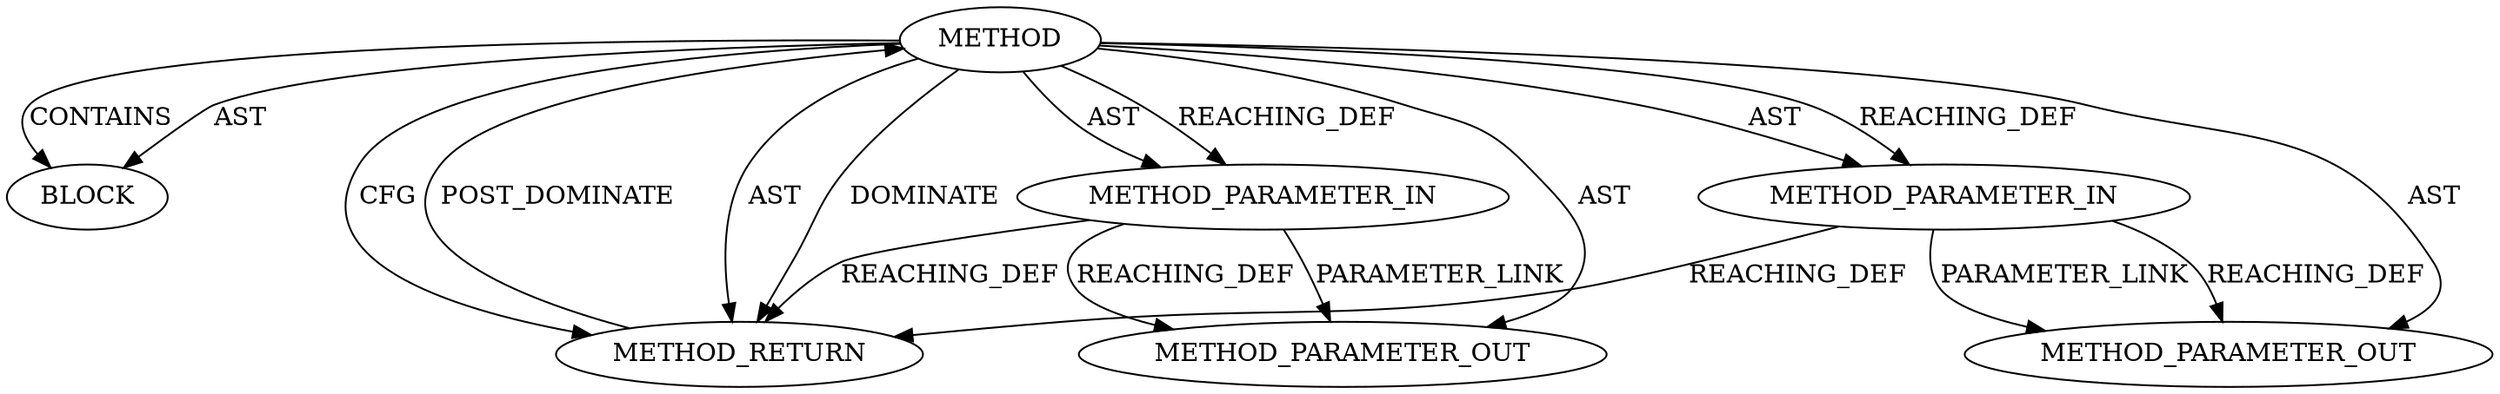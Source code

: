 digraph {
  19373 [label=BLOCK ORDER=1 ARGUMENT_INDEX=1 CODE="<empty>" TYPE_FULL_NAME="ANY"]
  19374 [label=METHOD_RETURN ORDER=2 CODE="RET" TYPE_FULL_NAME="ANY" EVALUATION_STRATEGY="BY_VALUE"]
  21767 [label=METHOD_PARAMETER_OUT ORDER=1 CODE="p1" IS_VARIADIC=false TYPE_FULL_NAME="ANY" EVALUATION_STRATEGY="BY_VALUE" INDEX=1 NAME="p1"]
  19371 [label=METHOD_PARAMETER_IN ORDER=1 CODE="p1" IS_VARIADIC=false TYPE_FULL_NAME="ANY" EVALUATION_STRATEGY="BY_VALUE" INDEX=1 NAME="p1"]
  19372 [label=METHOD_PARAMETER_IN ORDER=2 CODE="p2" IS_VARIADIC=false TYPE_FULL_NAME="ANY" EVALUATION_STRATEGY="BY_VALUE" INDEX=2 NAME="p2"]
  21768 [label=METHOD_PARAMETER_OUT ORDER=2 CODE="p2" IS_VARIADIC=false TYPE_FULL_NAME="ANY" EVALUATION_STRATEGY="BY_VALUE" INDEX=2 NAME="p2"]
  19370 [label=METHOD AST_PARENT_TYPE="NAMESPACE_BLOCK" AST_PARENT_FULL_NAME="<global>" ORDER=0 CODE="<empty>" FULL_NAME="<operator>.logicalAnd" IS_EXTERNAL=true FILENAME="<empty>" SIGNATURE="" NAME="<operator>.logicalAnd"]
  19371 -> 19374 [label=REACHING_DEF VARIABLE="p1"]
  19370 -> 19371 [label=AST ]
  19370 -> 19373 [label=CONTAINS ]
  19371 -> 21767 [label=PARAMETER_LINK ]
  19370 -> 19372 [label=AST ]
  19374 -> 19370 [label=POST_DOMINATE ]
  19371 -> 21767 [label=REACHING_DEF VARIABLE="p1"]
  19370 -> 19374 [label=DOMINATE ]
  19370 -> 21767 [label=AST ]
  19370 -> 19374 [label=AST ]
  19372 -> 21768 [label=PARAMETER_LINK ]
  19370 -> 21768 [label=AST ]
  19370 -> 19371 [label=REACHING_DEF VARIABLE=""]
  19370 -> 19372 [label=REACHING_DEF VARIABLE=""]
  19372 -> 21768 [label=REACHING_DEF VARIABLE="p2"]
  19370 -> 19374 [label=CFG ]
  19370 -> 19373 [label=AST ]
  19372 -> 19374 [label=REACHING_DEF VARIABLE="p2"]
}

